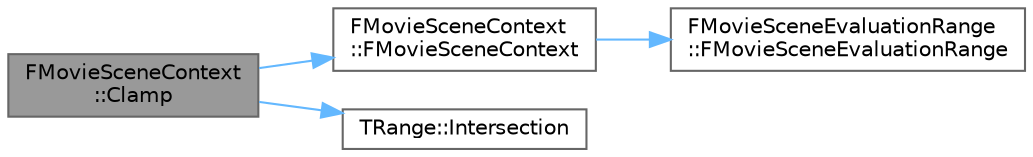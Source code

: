 digraph "FMovieSceneContext::Clamp"
{
 // INTERACTIVE_SVG=YES
 // LATEX_PDF_SIZE
  bgcolor="transparent";
  edge [fontname=Helvetica,fontsize=10,labelfontname=Helvetica,labelfontsize=10];
  node [fontname=Helvetica,fontsize=10,shape=box,height=0.2,width=0.4];
  rankdir="LR";
  Node1 [id="Node000001",label="FMovieSceneContext\l::Clamp",height=0.2,width=0.4,color="gray40", fillcolor="grey60", style="filled", fontcolor="black",tooltip="Clamp the current evaluation range to the specified range (in the current transform space)"];
  Node1 -> Node2 [id="edge1_Node000001_Node000002",color="steelblue1",style="solid",tooltip=" "];
  Node2 [id="Node000002",label="FMovieSceneContext\l::FMovieSceneContext",height=0.2,width=0.4,color="grey40", fillcolor="white", style="filled",URL="$dd/daf/structFMovieSceneContext.html#afd3f0025962ec1aba2b9e1c651c217cc",tooltip="Construction from an evaluation range, and a current status."];
  Node2 -> Node3 [id="edge2_Node000002_Node000003",color="steelblue1",style="solid",tooltip=" "];
  Node3 [id="Node000003",label="FMovieSceneEvaluationRange\l::FMovieSceneEvaluationRange",height=0.2,width=0.4,color="grey40", fillcolor="white", style="filled",URL="$de/dda/structFMovieSceneEvaluationRange.html#a1b75471708931476a3d78bf9c8aac264",tooltip="Construct this range from a single fixed time."];
  Node1 -> Node4 [id="edge3_Node000001_Node000004",color="steelblue1",style="solid",tooltip=" "];
  Node4 [id="Node000004",label="TRange::Intersection",height=0.2,width=0.4,color="grey40", fillcolor="white", style="filled",URL="$d0/d01/classTRange.html#aa16add42777b72d3a1ae893c36c168e8",tooltip="Compute the intersection of two ranges."];
}
